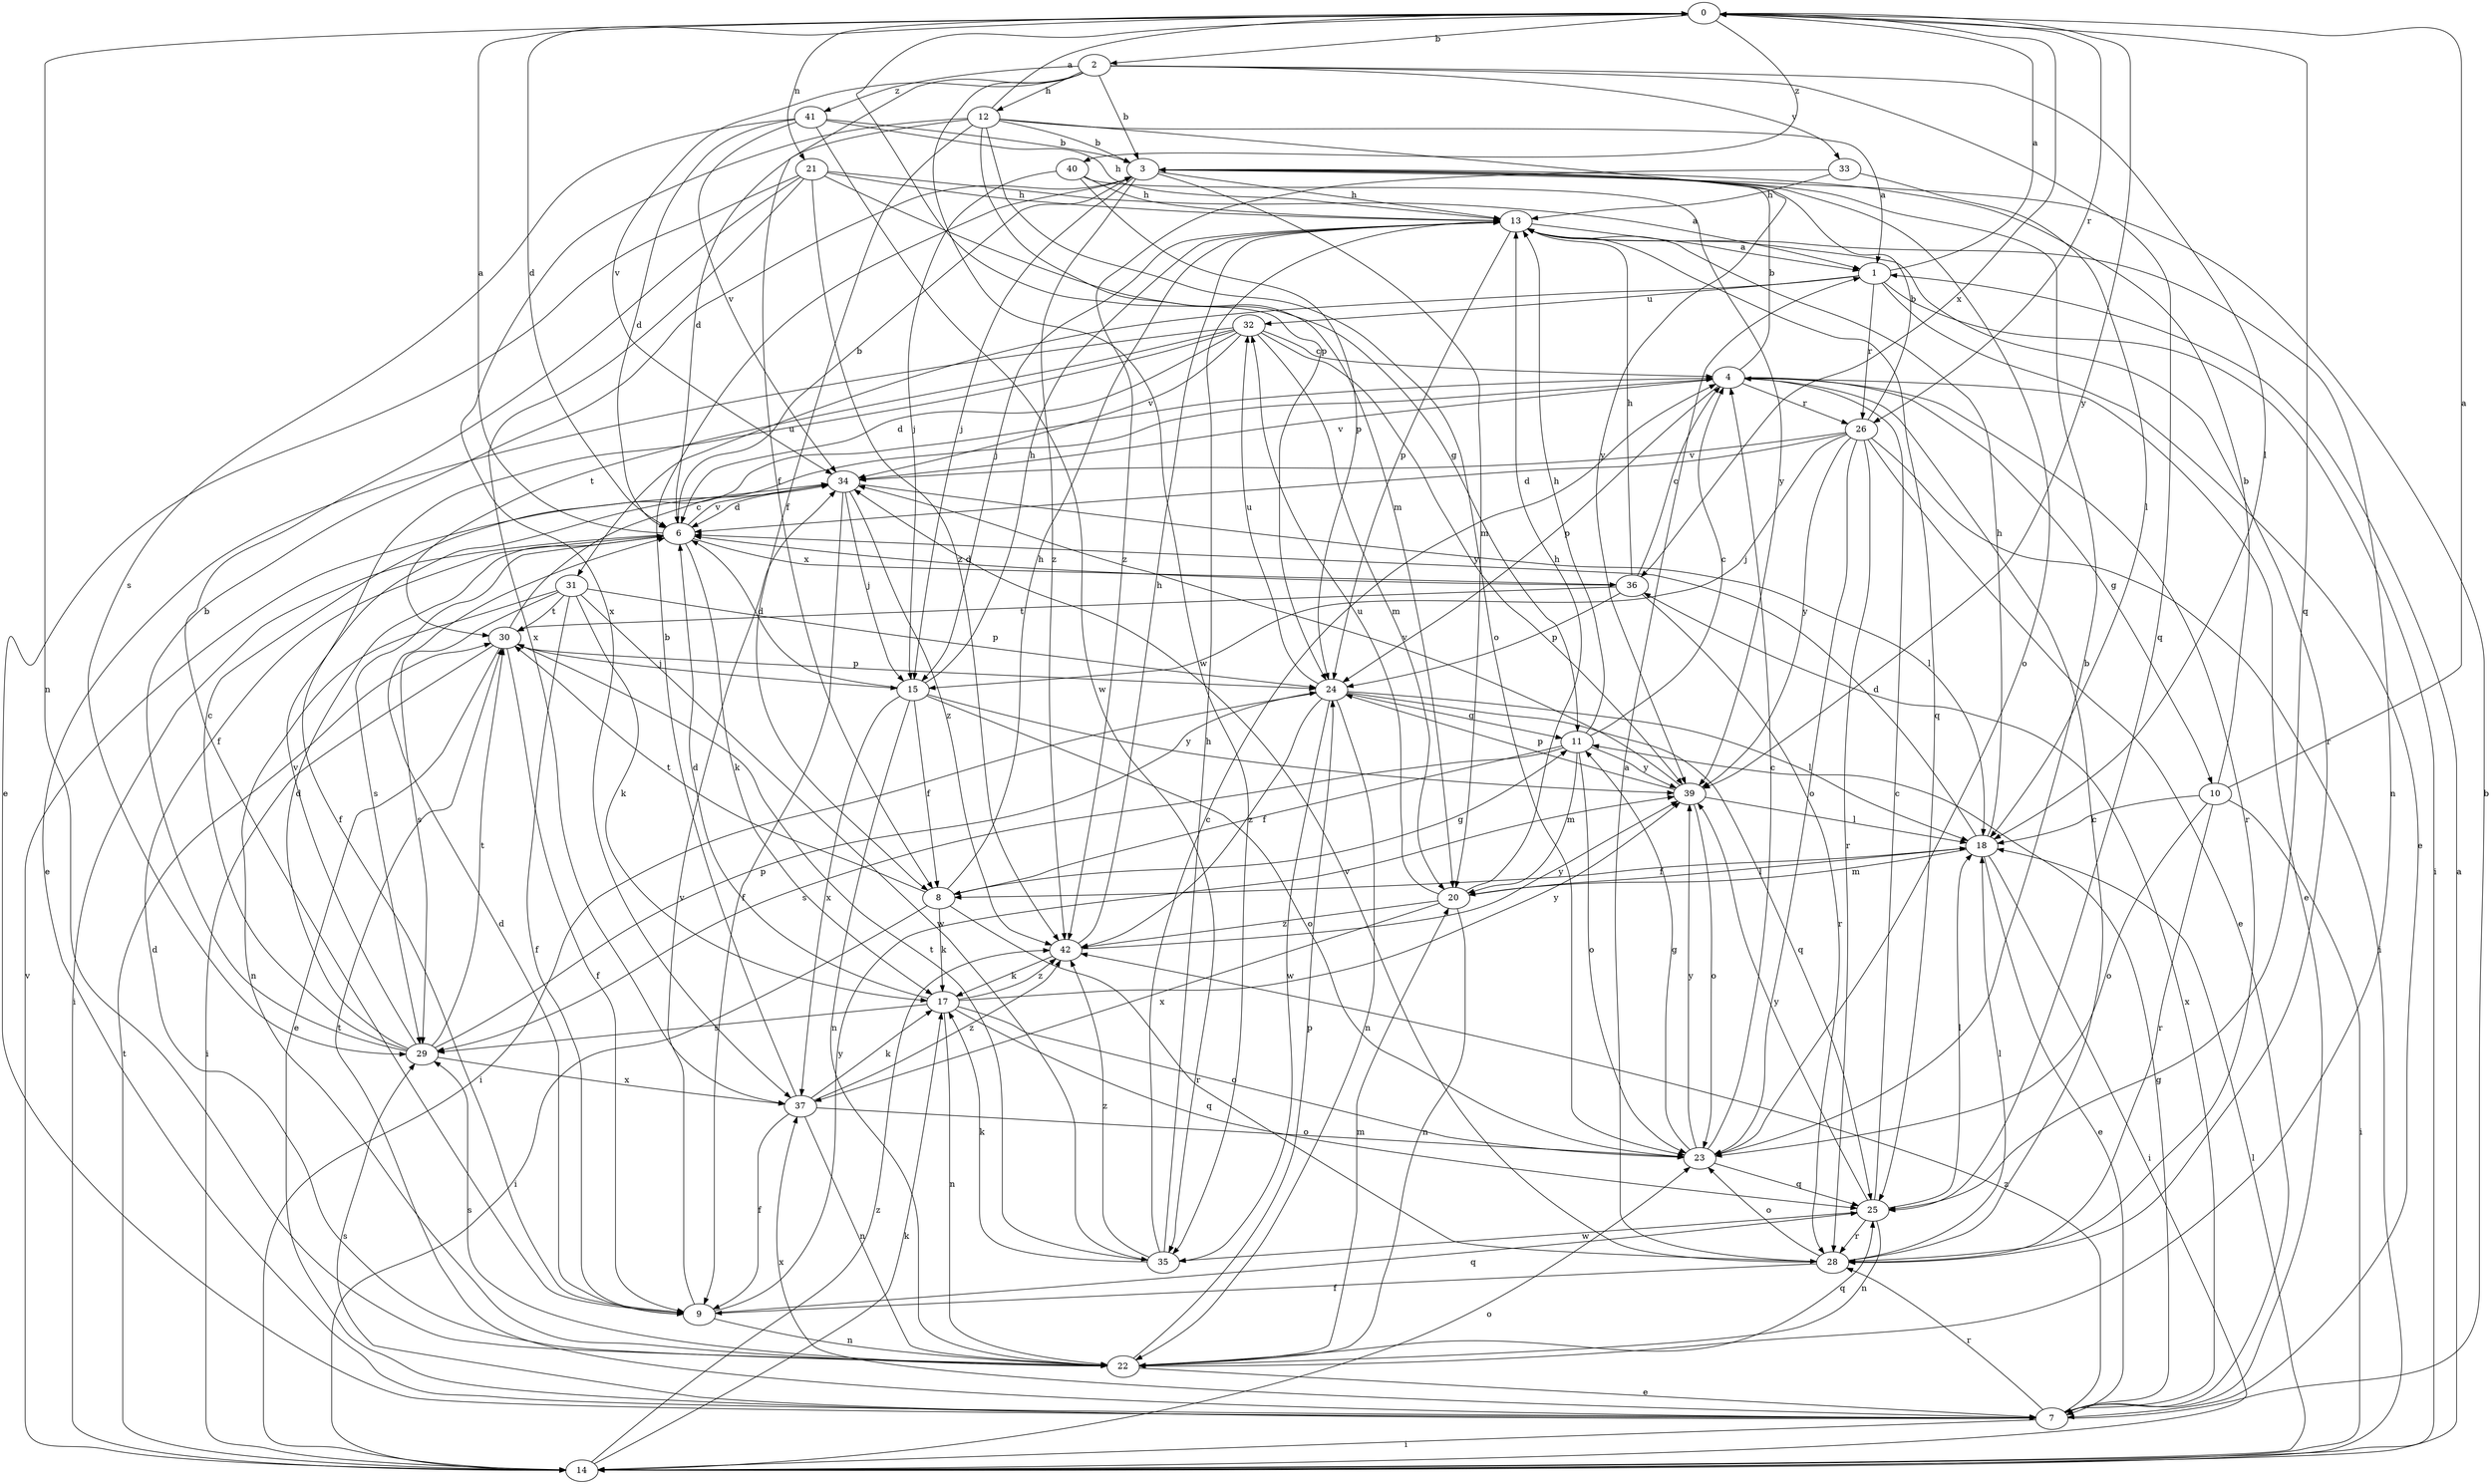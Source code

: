 strict digraph  {
0;
1;
2;
3;
4;
6;
7;
8;
9;
10;
11;
12;
13;
14;
15;
17;
18;
20;
21;
22;
23;
24;
25;
26;
28;
29;
30;
31;
32;
33;
34;
35;
36;
37;
39;
40;
41;
42;
0 -> 2  [label=b];
0 -> 6  [label=d];
0 -> 21  [label=n];
0 -> 22  [label=n];
0 -> 24  [label=p];
0 -> 25  [label=q];
0 -> 26  [label=r];
0 -> 36  [label=x];
0 -> 39  [label=y];
0 -> 40  [label=z];
1 -> 0  [label=a];
1 -> 7  [label=e];
1 -> 14  [label=i];
1 -> 26  [label=r];
1 -> 31  [label=u];
1 -> 32  [label=u];
2 -> 3  [label=b];
2 -> 8  [label=f];
2 -> 12  [label=h];
2 -> 18  [label=l];
2 -> 25  [label=q];
2 -> 33  [label=v];
2 -> 34  [label=v];
2 -> 35  [label=w];
2 -> 41  [label=z];
3 -> 13  [label=h];
3 -> 15  [label=j];
3 -> 20  [label=m];
3 -> 23  [label=o];
3 -> 42  [label=z];
4 -> 3  [label=b];
4 -> 7  [label=e];
4 -> 10  [label=g];
4 -> 24  [label=p];
4 -> 26  [label=r];
4 -> 28  [label=r];
4 -> 34  [label=v];
6 -> 0  [label=a];
6 -> 3  [label=b];
6 -> 14  [label=i];
6 -> 17  [label=k];
6 -> 29  [label=s];
6 -> 34  [label=v];
6 -> 36  [label=x];
7 -> 3  [label=b];
7 -> 11  [label=g];
7 -> 14  [label=i];
7 -> 28  [label=r];
7 -> 29  [label=s];
7 -> 30  [label=t];
7 -> 36  [label=x];
7 -> 37  [label=x];
7 -> 42  [label=z];
8 -> 11  [label=g];
8 -> 13  [label=h];
8 -> 14  [label=i];
8 -> 17  [label=k];
8 -> 28  [label=r];
8 -> 30  [label=t];
9 -> 6  [label=d];
9 -> 22  [label=n];
9 -> 25  [label=q];
9 -> 34  [label=v];
9 -> 39  [label=y];
10 -> 0  [label=a];
10 -> 3  [label=b];
10 -> 14  [label=i];
10 -> 18  [label=l];
10 -> 23  [label=o];
10 -> 28  [label=r];
11 -> 4  [label=c];
11 -> 8  [label=f];
11 -> 13  [label=h];
11 -> 20  [label=m];
11 -> 23  [label=o];
11 -> 29  [label=s];
11 -> 39  [label=y];
12 -> 0  [label=a];
12 -> 1  [label=a];
12 -> 3  [label=b];
12 -> 6  [label=d];
12 -> 8  [label=f];
12 -> 20  [label=m];
12 -> 23  [label=o];
12 -> 37  [label=x];
12 -> 39  [label=y];
13 -> 1  [label=a];
13 -> 15  [label=j];
13 -> 22  [label=n];
13 -> 24  [label=p];
13 -> 25  [label=q];
13 -> 28  [label=r];
14 -> 1  [label=a];
14 -> 17  [label=k];
14 -> 18  [label=l];
14 -> 23  [label=o];
14 -> 30  [label=t];
14 -> 34  [label=v];
14 -> 42  [label=z];
15 -> 6  [label=d];
15 -> 8  [label=f];
15 -> 13  [label=h];
15 -> 22  [label=n];
15 -> 23  [label=o];
15 -> 37  [label=x];
15 -> 39  [label=y];
17 -> 6  [label=d];
17 -> 22  [label=n];
17 -> 23  [label=o];
17 -> 25  [label=q];
17 -> 29  [label=s];
17 -> 39  [label=y];
17 -> 42  [label=z];
18 -> 6  [label=d];
18 -> 7  [label=e];
18 -> 8  [label=f];
18 -> 13  [label=h];
18 -> 14  [label=i];
18 -> 20  [label=m];
20 -> 13  [label=h];
20 -> 18  [label=l];
20 -> 22  [label=n];
20 -> 32  [label=u];
20 -> 37  [label=x];
20 -> 42  [label=z];
21 -> 1  [label=a];
21 -> 7  [label=e];
21 -> 9  [label=f];
21 -> 11  [label=g];
21 -> 13  [label=h];
21 -> 37  [label=x];
21 -> 42  [label=z];
22 -> 6  [label=d];
22 -> 7  [label=e];
22 -> 20  [label=m];
22 -> 24  [label=p];
22 -> 25  [label=q];
22 -> 29  [label=s];
23 -> 3  [label=b];
23 -> 4  [label=c];
23 -> 11  [label=g];
23 -> 25  [label=q];
23 -> 39  [label=y];
24 -> 11  [label=g];
24 -> 14  [label=i];
24 -> 18  [label=l];
24 -> 22  [label=n];
24 -> 25  [label=q];
24 -> 32  [label=u];
24 -> 35  [label=w];
24 -> 42  [label=z];
25 -> 4  [label=c];
25 -> 18  [label=l];
25 -> 22  [label=n];
25 -> 28  [label=r];
25 -> 35  [label=w];
25 -> 39  [label=y];
26 -> 3  [label=b];
26 -> 6  [label=d];
26 -> 7  [label=e];
26 -> 14  [label=i];
26 -> 15  [label=j];
26 -> 23  [label=o];
26 -> 28  [label=r];
26 -> 34  [label=v];
26 -> 39  [label=y];
28 -> 1  [label=a];
28 -> 4  [label=c];
28 -> 9  [label=f];
28 -> 18  [label=l];
28 -> 23  [label=o];
28 -> 34  [label=v];
29 -> 3  [label=b];
29 -> 4  [label=c];
29 -> 6  [label=d];
29 -> 24  [label=p];
29 -> 30  [label=t];
29 -> 34  [label=v];
29 -> 37  [label=x];
30 -> 4  [label=c];
30 -> 7  [label=e];
30 -> 9  [label=f];
30 -> 14  [label=i];
30 -> 15  [label=j];
30 -> 24  [label=p];
31 -> 9  [label=f];
31 -> 17  [label=k];
31 -> 22  [label=n];
31 -> 24  [label=p];
31 -> 29  [label=s];
31 -> 30  [label=t];
31 -> 35  [label=w];
32 -> 4  [label=c];
32 -> 6  [label=d];
32 -> 7  [label=e];
32 -> 9  [label=f];
32 -> 20  [label=m];
32 -> 30  [label=t];
32 -> 34  [label=v];
32 -> 39  [label=y];
33 -> 13  [label=h];
33 -> 18  [label=l];
33 -> 42  [label=z];
34 -> 6  [label=d];
34 -> 9  [label=f];
34 -> 15  [label=j];
34 -> 18  [label=l];
34 -> 42  [label=z];
35 -> 4  [label=c];
35 -> 13  [label=h];
35 -> 17  [label=k];
35 -> 30  [label=t];
35 -> 42  [label=z];
36 -> 4  [label=c];
36 -> 6  [label=d];
36 -> 13  [label=h];
36 -> 24  [label=p];
36 -> 28  [label=r];
36 -> 30  [label=t];
37 -> 3  [label=b];
37 -> 9  [label=f];
37 -> 17  [label=k];
37 -> 22  [label=n];
37 -> 23  [label=o];
37 -> 42  [label=z];
39 -> 18  [label=l];
39 -> 23  [label=o];
39 -> 24  [label=p];
39 -> 34  [label=v];
40 -> 13  [label=h];
40 -> 15  [label=j];
40 -> 24  [label=p];
40 -> 39  [label=y];
41 -> 3  [label=b];
41 -> 6  [label=d];
41 -> 13  [label=h];
41 -> 29  [label=s];
41 -> 34  [label=v];
41 -> 35  [label=w];
42 -> 13  [label=h];
42 -> 17  [label=k];
42 -> 39  [label=y];
}
